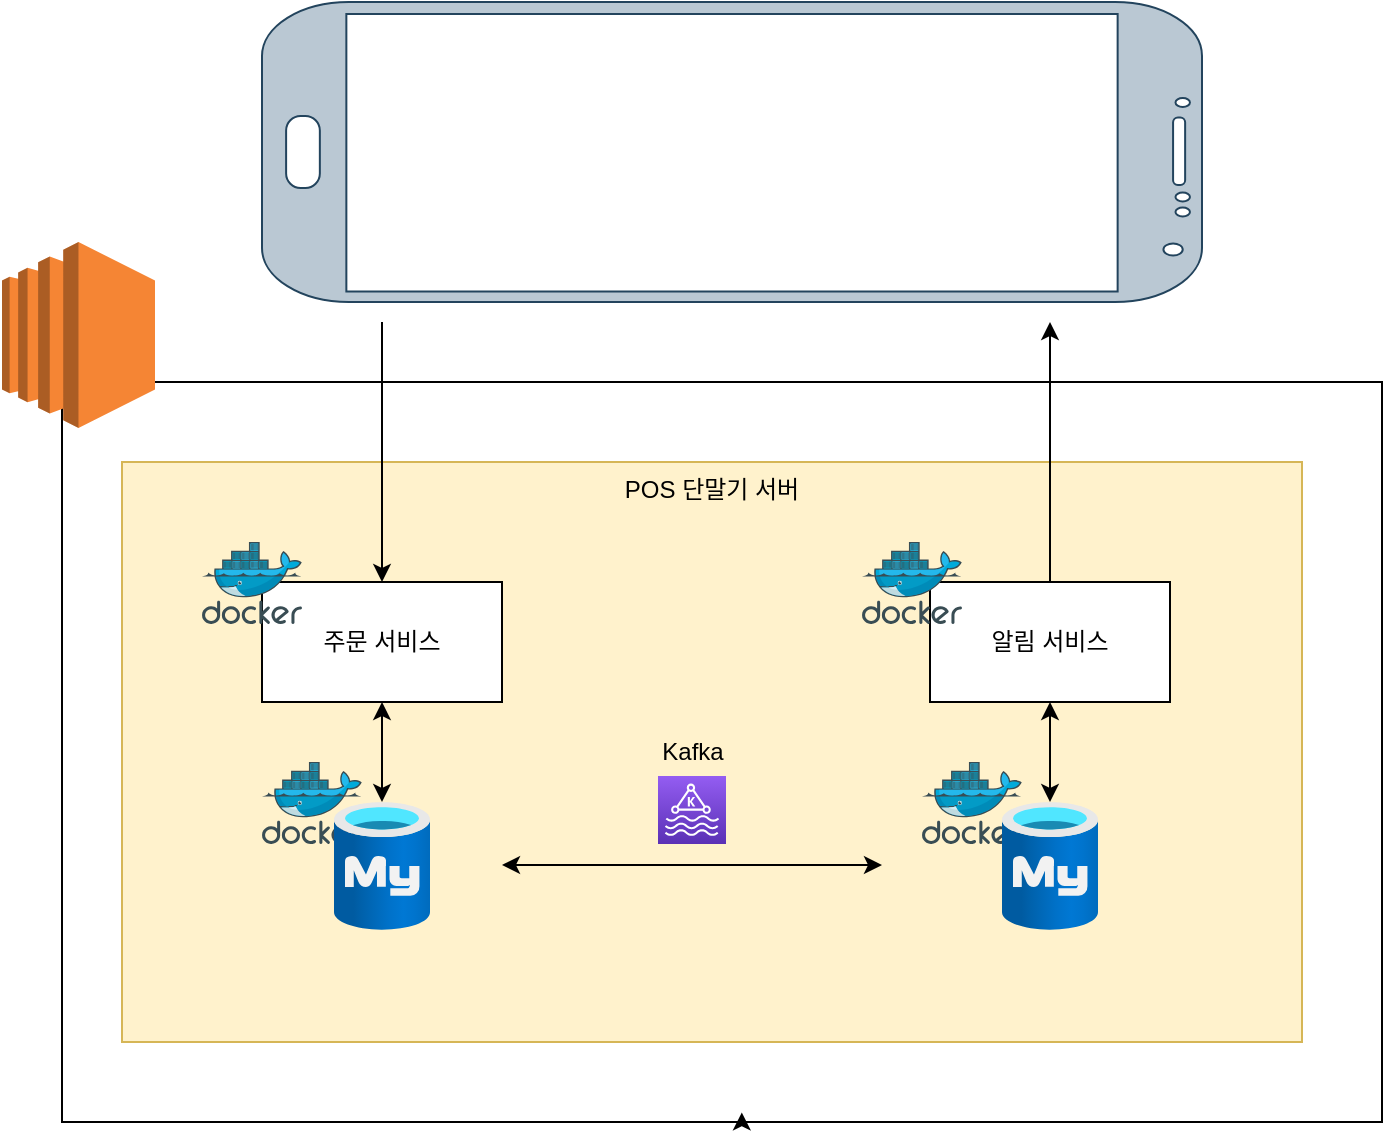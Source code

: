 <mxfile version="14.6.9" type="github">
  <diagram id="eQVVE33Jv_LMTThVe1AR" name="Page-1">
    <mxGraphModel dx="1038" dy="580" grid="1" gridSize="10" guides="1" tooltips="1" connect="1" arrows="1" fold="1" page="1" pageScale="1" pageWidth="827" pageHeight="1169" math="0" shadow="0">
      <root>
        <mxCell id="0" />
        <mxCell id="1" parent="0" />
        <mxCell id="_S5MrxZ2PgfGh_rQurS7-27" value="" style="rounded=0;whiteSpace=wrap;html=1;" vertex="1" parent="1">
          <mxGeometry x="50" y="210" width="660" height="370" as="geometry" />
        </mxCell>
        <mxCell id="_S5MrxZ2PgfGh_rQurS7-11" value="POS 단말기 서버" style="rounded=0;whiteSpace=wrap;html=1;verticalAlign=top;fillColor=#fff2cc;strokeColor=#d6b656;" vertex="1" parent="1">
          <mxGeometry x="80" y="250" width="590" height="290" as="geometry" />
        </mxCell>
        <mxCell id="_S5MrxZ2PgfGh_rQurS7-1" value="주문 서비스" style="rounded=0;whiteSpace=wrap;html=1;" vertex="1" parent="1">
          <mxGeometry x="150" y="310" width="120" height="60" as="geometry" />
        </mxCell>
        <mxCell id="_S5MrxZ2PgfGh_rQurS7-2" value="알림 서비스" style="rounded=0;whiteSpace=wrap;html=1;" vertex="1" parent="1">
          <mxGeometry x="484" y="310" width="120" height="60" as="geometry" />
        </mxCell>
        <mxCell id="_S5MrxZ2PgfGh_rQurS7-3" value="" style="aspect=fixed;html=1;points=[];align=center;image;fontSize=12;image=img/lib/mscae/Docker.svg;" vertex="1" parent="1">
          <mxGeometry x="450" y="290" width="50" height="41" as="geometry" />
        </mxCell>
        <mxCell id="_S5MrxZ2PgfGh_rQurS7-4" value="" style="aspect=fixed;html=1;points=[];align=center;image;fontSize=12;image=img/lib/mscae/Docker.svg;" vertex="1" parent="1">
          <mxGeometry x="120" y="290" width="50" height="41" as="geometry" />
        </mxCell>
        <mxCell id="_S5MrxZ2PgfGh_rQurS7-7" value="" style="aspect=fixed;html=1;points=[];align=center;image;fontSize=12;image=img/lib/mscae/Docker.svg;" vertex="1" parent="1">
          <mxGeometry x="150" y="400" width="50" height="41" as="geometry" />
        </mxCell>
        <mxCell id="_S5MrxZ2PgfGh_rQurS7-8" value="" style="aspect=fixed;html=1;points=[];align=center;image;fontSize=12;image=img/lib/mscae/Docker.svg;" vertex="1" parent="1">
          <mxGeometry x="480" y="400" width="50" height="41" as="geometry" />
        </mxCell>
        <mxCell id="_S5MrxZ2PgfGh_rQurS7-9" value="" style="endArrow=classic;startArrow=classic;html=1;entryX=0.5;entryY=1;entryDx=0;entryDy=0;exitX=0.5;exitY=0;exitDx=0;exitDy=0;" edge="1" parent="1" target="_S5MrxZ2PgfGh_rQurS7-2">
          <mxGeometry width="50" height="50" relative="1" as="geometry">
            <mxPoint x="544" y="420" as="sourcePoint" />
            <mxPoint x="570" y="300" as="targetPoint" />
          </mxGeometry>
        </mxCell>
        <mxCell id="_S5MrxZ2PgfGh_rQurS7-10" value="" style="endArrow=classic;startArrow=classic;html=1;entryX=0.5;entryY=1;entryDx=0;entryDy=0;exitX=0.5;exitY=0;exitDx=0;exitDy=0;" edge="1" parent="1" target="_S5MrxZ2PgfGh_rQurS7-1">
          <mxGeometry width="50" height="50" relative="1" as="geometry">
            <mxPoint x="210" y="420" as="sourcePoint" />
            <mxPoint x="444" y="380" as="targetPoint" />
            <Array as="points" />
          </mxGeometry>
        </mxCell>
        <mxCell id="_S5MrxZ2PgfGh_rQurS7-12" value="" style="aspect=fixed;html=1;points=[];align=center;image;fontSize=12;image=img/lib/azure2/databases/Azure_Database_MySQL_Server.svg;" vertex="1" parent="1">
          <mxGeometry x="186" y="420" width="48" height="64" as="geometry" />
        </mxCell>
        <mxCell id="_S5MrxZ2PgfGh_rQurS7-13" value="" style="aspect=fixed;html=1;points=[];align=center;image;fontSize=12;image=img/lib/azure2/databases/Azure_Database_MySQL_Server.svg;" vertex="1" parent="1">
          <mxGeometry x="520" y="420" width="48" height="64" as="geometry" />
        </mxCell>
        <mxCell id="_S5MrxZ2PgfGh_rQurS7-16" value="" style="points=[[0,0,0],[0.25,0,0],[0.5,0,0],[0.75,0,0],[1,0,0],[0,1,0],[0.25,1,0],[0.5,1,0],[0.75,1,0],[1,1,0],[0,0.25,0],[0,0.5,0],[0,0.75,0],[1,0.25,0],[1,0.5,0],[1,0.75,0]];outlineConnect=0;fontColor=#232F3E;gradientColor=#945DF2;gradientDirection=north;fillColor=#5A30B5;strokeColor=#ffffff;dashed=0;verticalLabelPosition=bottom;verticalAlign=top;align=center;html=1;fontSize=12;fontStyle=0;aspect=fixed;shape=mxgraph.aws4.resourceIcon;resIcon=mxgraph.aws4.managed_streaming_for_kafka;" vertex="1" parent="1">
          <mxGeometry x="348" y="407" width="34" height="34" as="geometry" />
        </mxCell>
        <mxCell id="_S5MrxZ2PgfGh_rQurS7-18" value="" style="endArrow=classic;startArrow=classic;html=1;" edge="1" parent="1">
          <mxGeometry width="50" height="50" relative="1" as="geometry">
            <mxPoint x="270" y="451.5" as="sourcePoint" />
            <mxPoint x="460" y="451.5" as="targetPoint" />
          </mxGeometry>
        </mxCell>
        <mxCell id="_S5MrxZ2PgfGh_rQurS7-20" value="Kafka" style="text;html=1;align=center;verticalAlign=middle;resizable=0;points=[];autosize=1;strokeColor=none;" vertex="1" parent="1">
          <mxGeometry x="340" y="385" width="50" height="20" as="geometry" />
        </mxCell>
        <mxCell id="_S5MrxZ2PgfGh_rQurS7-22" value="" style="endArrow=classic;html=1;exitX=0.5;exitY=0;exitDx=0;exitDy=0;" edge="1" parent="1" source="_S5MrxZ2PgfGh_rQurS7-2">
          <mxGeometry width="50" height="50" relative="1" as="geometry">
            <mxPoint x="420" y="160" as="sourcePoint" />
            <mxPoint x="544" y="180" as="targetPoint" />
          </mxGeometry>
        </mxCell>
        <mxCell id="_S5MrxZ2PgfGh_rQurS7-23" value="" style="endArrow=classic;html=1;entryX=0.5;entryY=0;entryDx=0;entryDy=0;" edge="1" parent="1" target="_S5MrxZ2PgfGh_rQurS7-1">
          <mxGeometry width="50" height="50" relative="1" as="geometry">
            <mxPoint x="210" y="180" as="sourcePoint" />
            <mxPoint x="470" y="110" as="targetPoint" />
          </mxGeometry>
        </mxCell>
        <mxCell id="_S5MrxZ2PgfGh_rQurS7-25" value="" style="verticalLabelPosition=bottom;verticalAlign=top;html=1;shadow=0;dashed=0;strokeWidth=1;shape=mxgraph.android.phone2;strokeColor=#23445d;direction=south;fillColor=#bac8d3;" vertex="1" parent="1">
          <mxGeometry x="150" y="20" width="470" height="150" as="geometry" />
        </mxCell>
        <mxCell id="_S5MrxZ2PgfGh_rQurS7-26" value="" style="outlineConnect=0;dashed=0;verticalLabelPosition=bottom;verticalAlign=top;align=center;html=1;shape=mxgraph.aws3.ec2;fillColor=#F58534;gradientColor=none;" vertex="1" parent="1">
          <mxGeometry x="20" y="140" width="76.5" height="93" as="geometry" />
        </mxCell>
        <mxCell id="_S5MrxZ2PgfGh_rQurS7-29" style="edgeStyle=orthogonalEdgeStyle;rounded=0;orthogonalLoop=1;jettySize=auto;html=1;exitX=0.5;exitY=1;exitDx=0;exitDy=0;entryX=0.515;entryY=0.987;entryDx=0;entryDy=0;entryPerimeter=0;" edge="1" parent="1" source="_S5MrxZ2PgfGh_rQurS7-27" target="_S5MrxZ2PgfGh_rQurS7-27">
          <mxGeometry relative="1" as="geometry" />
        </mxCell>
      </root>
    </mxGraphModel>
  </diagram>
</mxfile>
